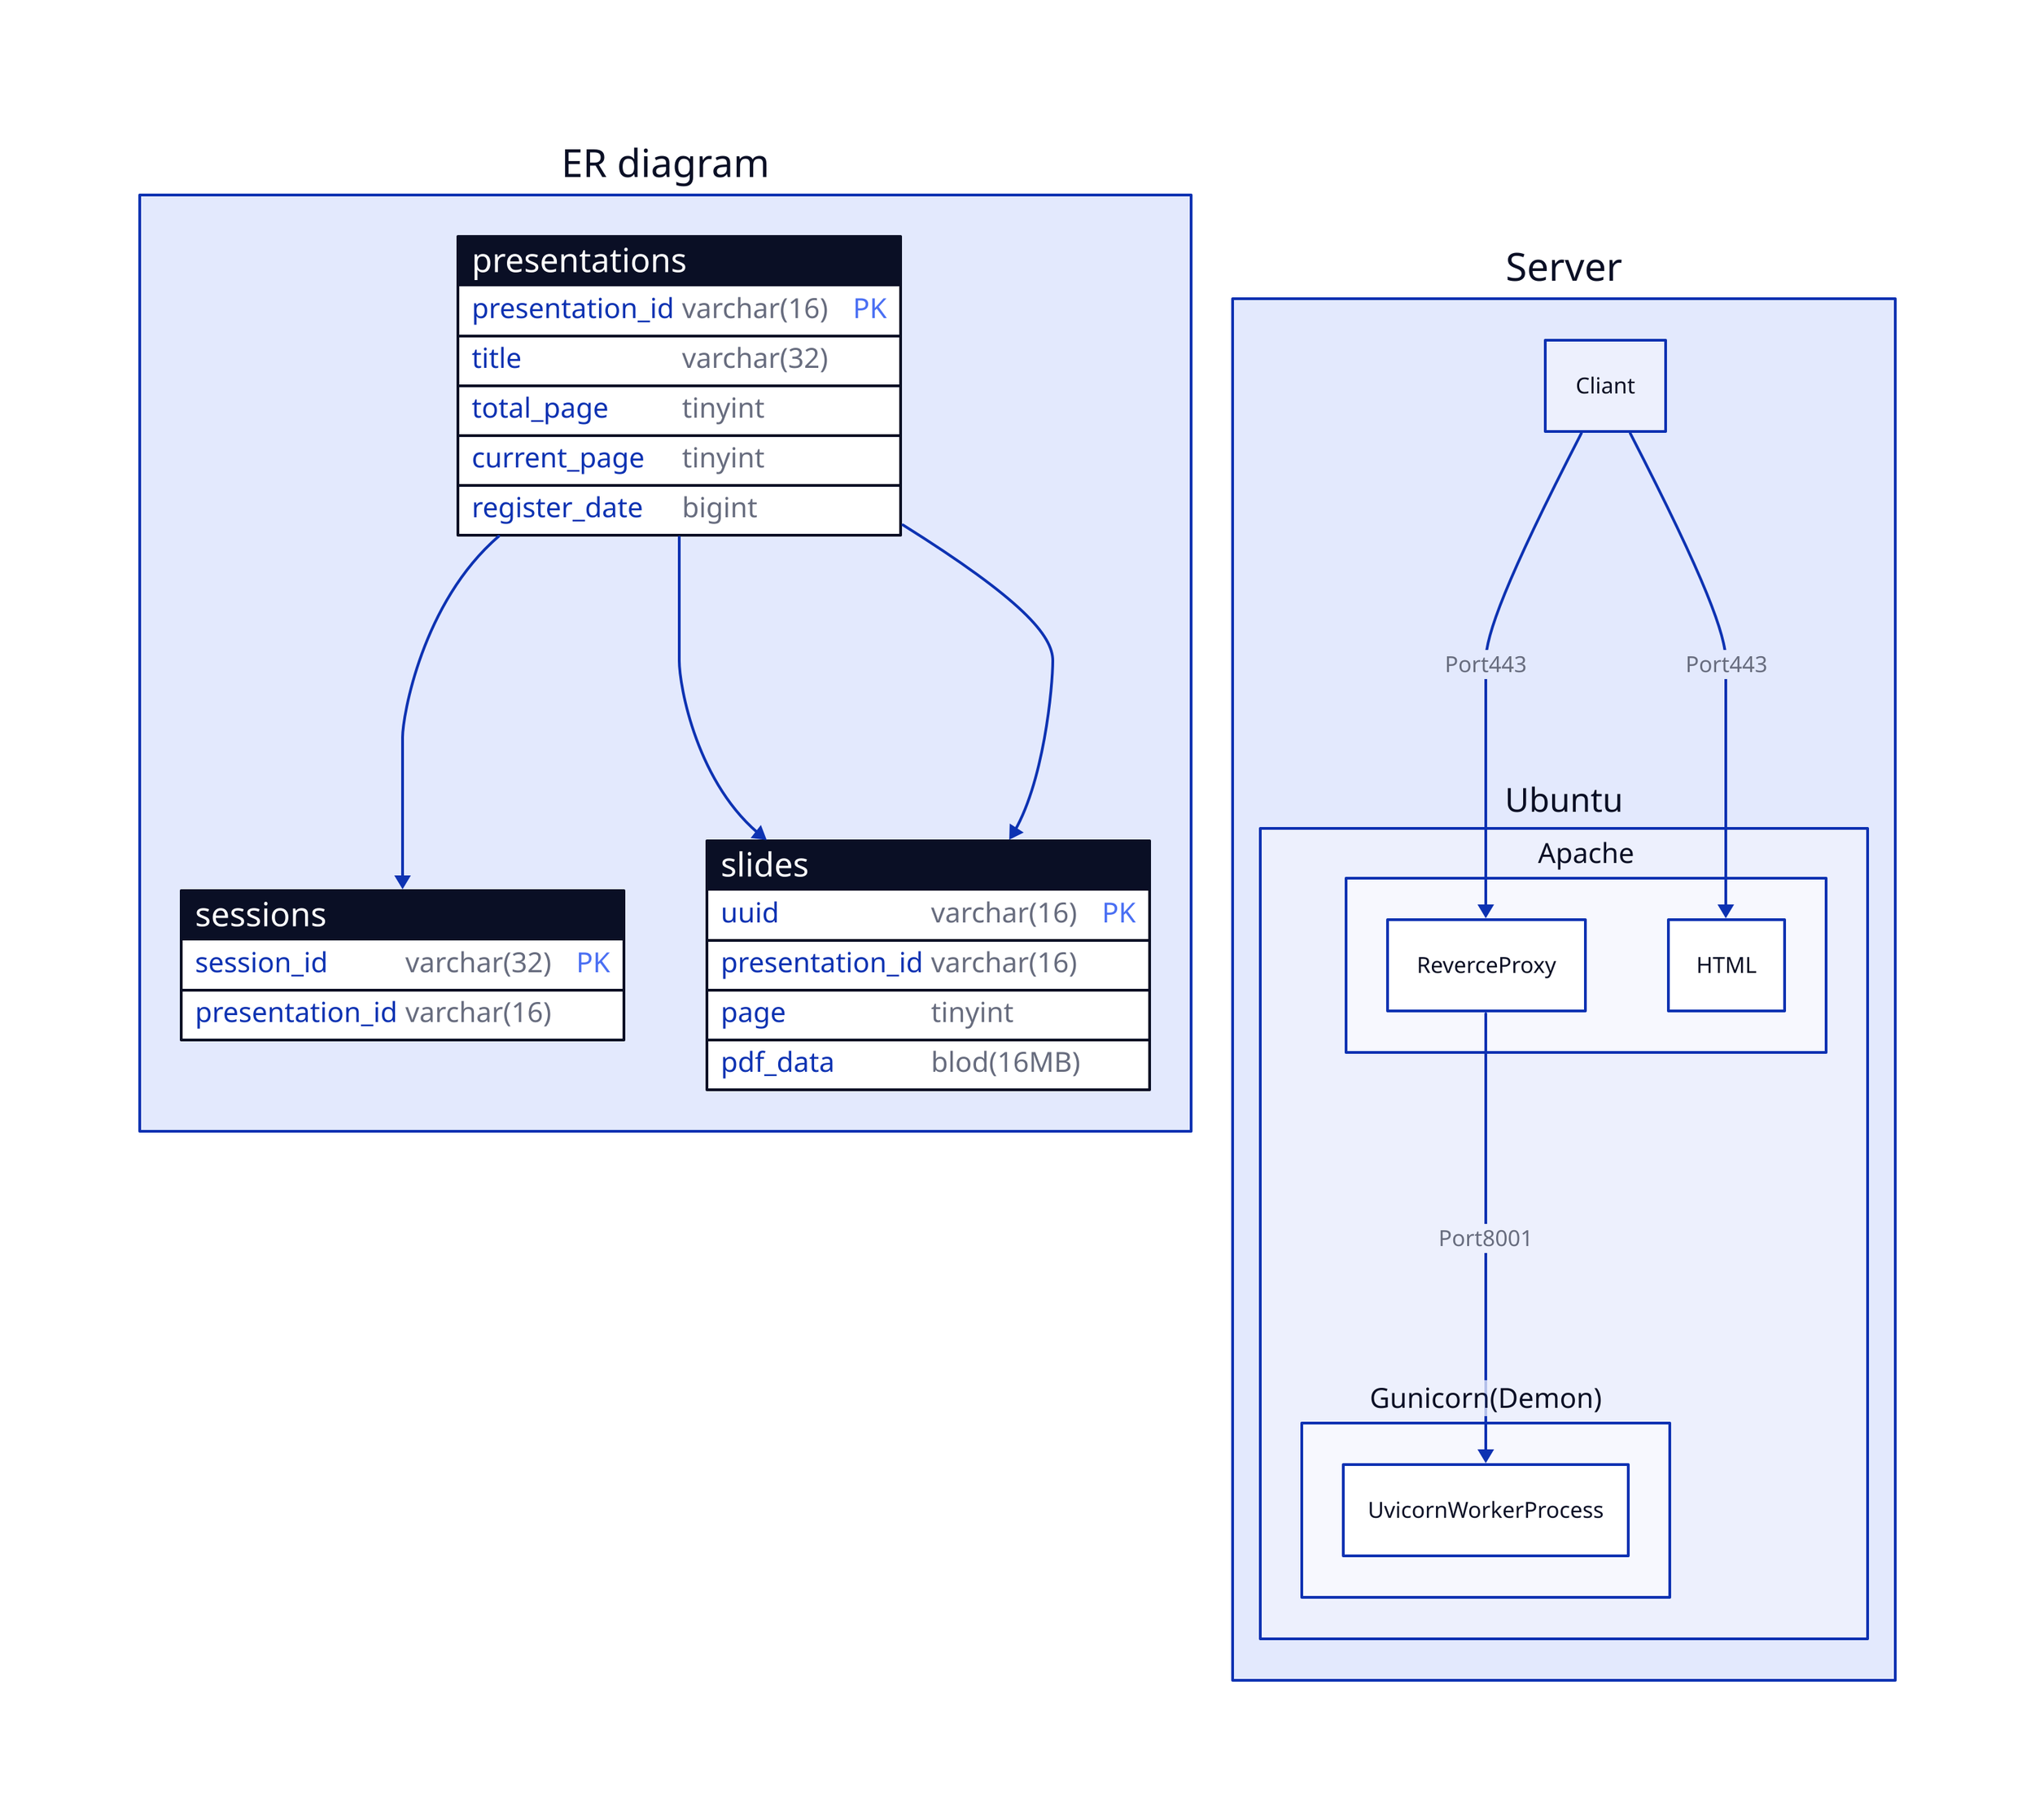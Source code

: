db: ER diagram {
  presentations: {
    shape: sql_table
    presentation_id: varchar(16) {constraint: primary_key}
    title: varchar(32)
    total_page: tinyint
    current_page: tinyint
    register_date: bigint
  }
  sessions: {
    shape: sql_table
    session_id: varchar(32) {constraint: primary_key}
    presentation_id: varchar(16)
  }
  slides: {
    shape: sql_table
    uuid: varchar(16) {constraint: primary_key}
    presentation_id: varchar(16)
    page: tinyint
    pdf_data: blod(16MB)
  }
  sessions.presentation_id <- presentations.presentation_id
  presentations.presentation_id -> slides.presentation_id
  presentations.current_page -> slides.page
}

Server: {
  Cliant
  Ubuntu: {
    Apache: {
      ReverceProxy
      HTML
    }
    Gunicorn: Gunicorn(Demon) {
      UvicornWorkerProcess
    }
  }
  Cliant -> Ubuntu.Apache.ReverceProxy: Port443
  Cliant -> Ubuntu.Apache.HTML: Port443
  Ubuntu.Apache.ReverceProxy -> Ubuntu.Gunicorn.UvicornWorkerProcess: Port8001
}

